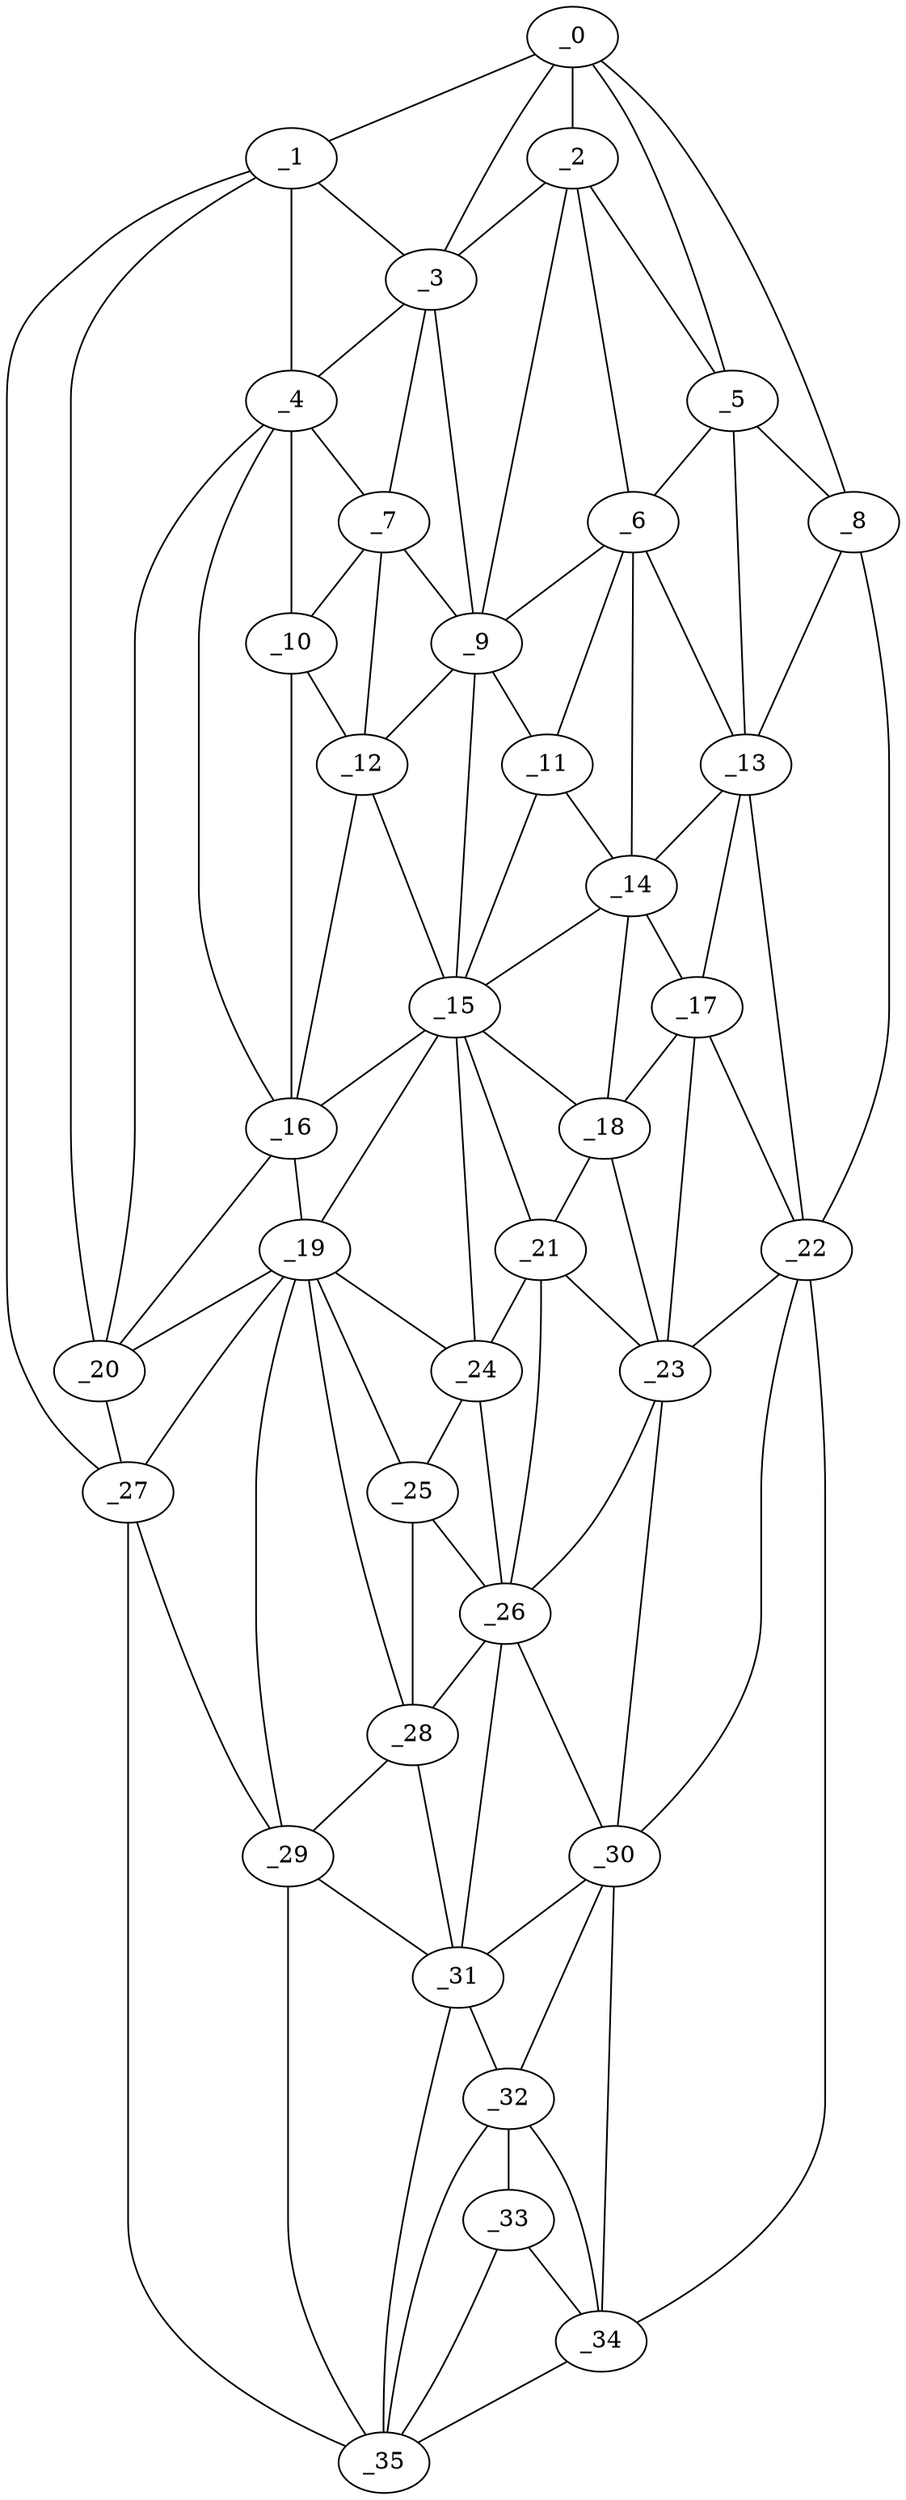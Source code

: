 graph "obj96__285.gxl" {
	_0	 [x=5,
		y=66];
	_1	 [x=6,
		y=99];
	_0 -- _1	 [valence=1];
	_2	 [x=25,
		y=57];
	_0 -- _2	 [valence=2];
	_3	 [x=26,
		y=89];
	_0 -- _3	 [valence=1];
	_5	 [x=29,
		y=51];
	_0 -- _5	 [valence=1];
	_8	 [x=43,
		y=20];
	_0 -- _8	 [valence=1];
	_1 -- _3	 [valence=2];
	_4	 [x=26,
		y=98];
	_1 -- _4	 [valence=2];
	_20	 [x=71,
		y=102];
	_1 -- _20	 [valence=2];
	_27	 [x=93,
		y=107];
	_1 -- _27	 [valence=1];
	_2 -- _3	 [valence=2];
	_2 -- _5	 [valence=1];
	_6	 [x=40,
		y=58];
	_2 -- _6	 [valence=2];
	_9	 [x=43,
		y=81];
	_2 -- _9	 [valence=2];
	_3 -- _4	 [valence=1];
	_7	 [x=40,
		y=93];
	_3 -- _7	 [valence=2];
	_3 -- _9	 [valence=2];
	_4 -- _7	 [valence=2];
	_10	 [x=46,
		y=96];
	_4 -- _10	 [valence=1];
	_16	 [x=62,
		y=100];
	_4 -- _16	 [valence=2];
	_4 -- _20	 [valence=2];
	_5 -- _6	 [valence=2];
	_5 -- _8	 [valence=2];
	_13	 [x=50,
		y=22];
	_5 -- _13	 [valence=1];
	_6 -- _9	 [valence=2];
	_11	 [x=47,
		y=77];
	_6 -- _11	 [valence=2];
	_6 -- _13	 [valence=2];
	_14	 [x=53,
		y=59];
	_6 -- _14	 [valence=2];
	_7 -- _9	 [valence=1];
	_7 -- _10	 [valence=2];
	_12	 [x=48,
		y=90];
	_7 -- _12	 [valence=2];
	_8 -- _13	 [valence=2];
	_22	 [x=76,
		y=23];
	_8 -- _22	 [valence=1];
	_9 -- _11	 [valence=2];
	_9 -- _12	 [valence=2];
	_15	 [x=53,
		y=82];
	_9 -- _15	 [valence=2];
	_10 -- _12	 [valence=1];
	_10 -- _16	 [valence=2];
	_11 -- _14	 [valence=2];
	_11 -- _15	 [valence=2];
	_12 -- _15	 [valence=2];
	_12 -- _16	 [valence=2];
	_13 -- _14	 [valence=1];
	_17	 [x=65,
		y=49];
	_13 -- _17	 [valence=2];
	_13 -- _22	 [valence=2];
	_14 -- _15	 [valence=2];
	_14 -- _17	 [valence=2];
	_18	 [x=67,
		y=59];
	_14 -- _18	 [valence=1];
	_15 -- _16	 [valence=2];
	_15 -- _18	 [valence=2];
	_19	 [x=71,
		y=98];
	_15 -- _19	 [valence=2];
	_21	 [x=75,
		y=62];
	_15 -- _21	 [valence=1];
	_24	 [x=80,
		y=66];
	_15 -- _24	 [valence=2];
	_16 -- _19	 [valence=2];
	_16 -- _20	 [valence=2];
	_17 -- _18	 [valence=1];
	_17 -- _22	 [valence=2];
	_23	 [x=77,
		y=50];
	_17 -- _23	 [valence=2];
	_18 -- _21	 [valence=1];
	_18 -- _23	 [valence=2];
	_19 -- _20	 [valence=2];
	_19 -- _24	 [valence=2];
	_25	 [x=84,
		y=67];
	_19 -- _25	 [valence=2];
	_19 -- _27	 [valence=2];
	_28	 [x=94,
		y=76];
	_19 -- _28	 [valence=2];
	_29	 [x=98,
		y=99];
	_19 -- _29	 [valence=2];
	_20 -- _27	 [valence=1];
	_21 -- _23	 [valence=2];
	_21 -- _24	 [valence=1];
	_26	 [x=88,
		y=61];
	_21 -- _26	 [valence=2];
	_22 -- _23	 [valence=2];
	_30	 [x=102,
		y=26];
	_22 -- _30	 [valence=1];
	_34	 [x=125,
		y=28];
	_22 -- _34	 [valence=1];
	_23 -- _26	 [valence=1];
	_23 -- _30	 [valence=1];
	_24 -- _25	 [valence=2];
	_24 -- _26	 [valence=2];
	_25 -- _26	 [valence=2];
	_25 -- _28	 [valence=2];
	_26 -- _28	 [valence=1];
	_26 -- _30	 [valence=2];
	_31	 [x=103,
		y=66];
	_26 -- _31	 [valence=1];
	_27 -- _29	 [valence=1];
	_35	 [x=125,
		y=58];
	_27 -- _35	 [valence=1];
	_28 -- _29	 [valence=2];
	_28 -- _31	 [valence=2];
	_29 -- _31	 [valence=2];
	_29 -- _35	 [valence=2];
	_30 -- _31	 [valence=2];
	_32	 [x=111,
		y=28];
	_30 -- _32	 [valence=2];
	_30 -- _34	 [valence=2];
	_31 -- _32	 [valence=1];
	_31 -- _35	 [valence=2];
	_33	 [x=124,
		y=35];
	_32 -- _33	 [valence=2];
	_32 -- _34	 [valence=2];
	_32 -- _35	 [valence=2];
	_33 -- _34	 [valence=2];
	_33 -- _35	 [valence=1];
	_34 -- _35	 [valence=1];
}
